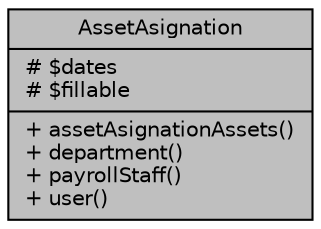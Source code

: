 digraph "AssetAsignation"
{
 // LATEX_PDF_SIZE
  bgcolor="transparent";
  edge [fontname="Helvetica",fontsize="10",labelfontname="Helvetica",labelfontsize="10"];
  node [fontname="Helvetica",fontsize="10",shape=record];
  Node1 [label="{AssetAsignation\n|# $dates\l# $fillable\l|+ assetAsignationAssets()\l+ department()\l+ payrollStaff()\l+ user()\l}",height=0.2,width=0.4,color="black", fillcolor="grey75", style="filled", fontcolor="black",tooltip="Datos de las asignaciones de los bienes institucionales."];
}
